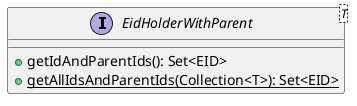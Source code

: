 @startuml

    interface EidHolderWithParent<T> [[EidHolderWithParent.html]] {
        +getIdAndParentIds(): Set<EID>
        {static} +getAllIdsAndParentIds(Collection<T>): Set<EID>
    }

@enduml
